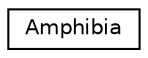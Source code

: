 digraph "Graphical Class Hierarchy"
{
  edge [fontname="Helvetica",fontsize="10",labelfontname="Helvetica",labelfontsize="10"];
  node [fontname="Helvetica",fontsize="10",shape=record];
  rankdir="LR";
  Node1 [label="Amphibia",height=0.2,width=0.4,color="black", fillcolor="white", style="filled",URL="$classAmphibia.html"];
}
